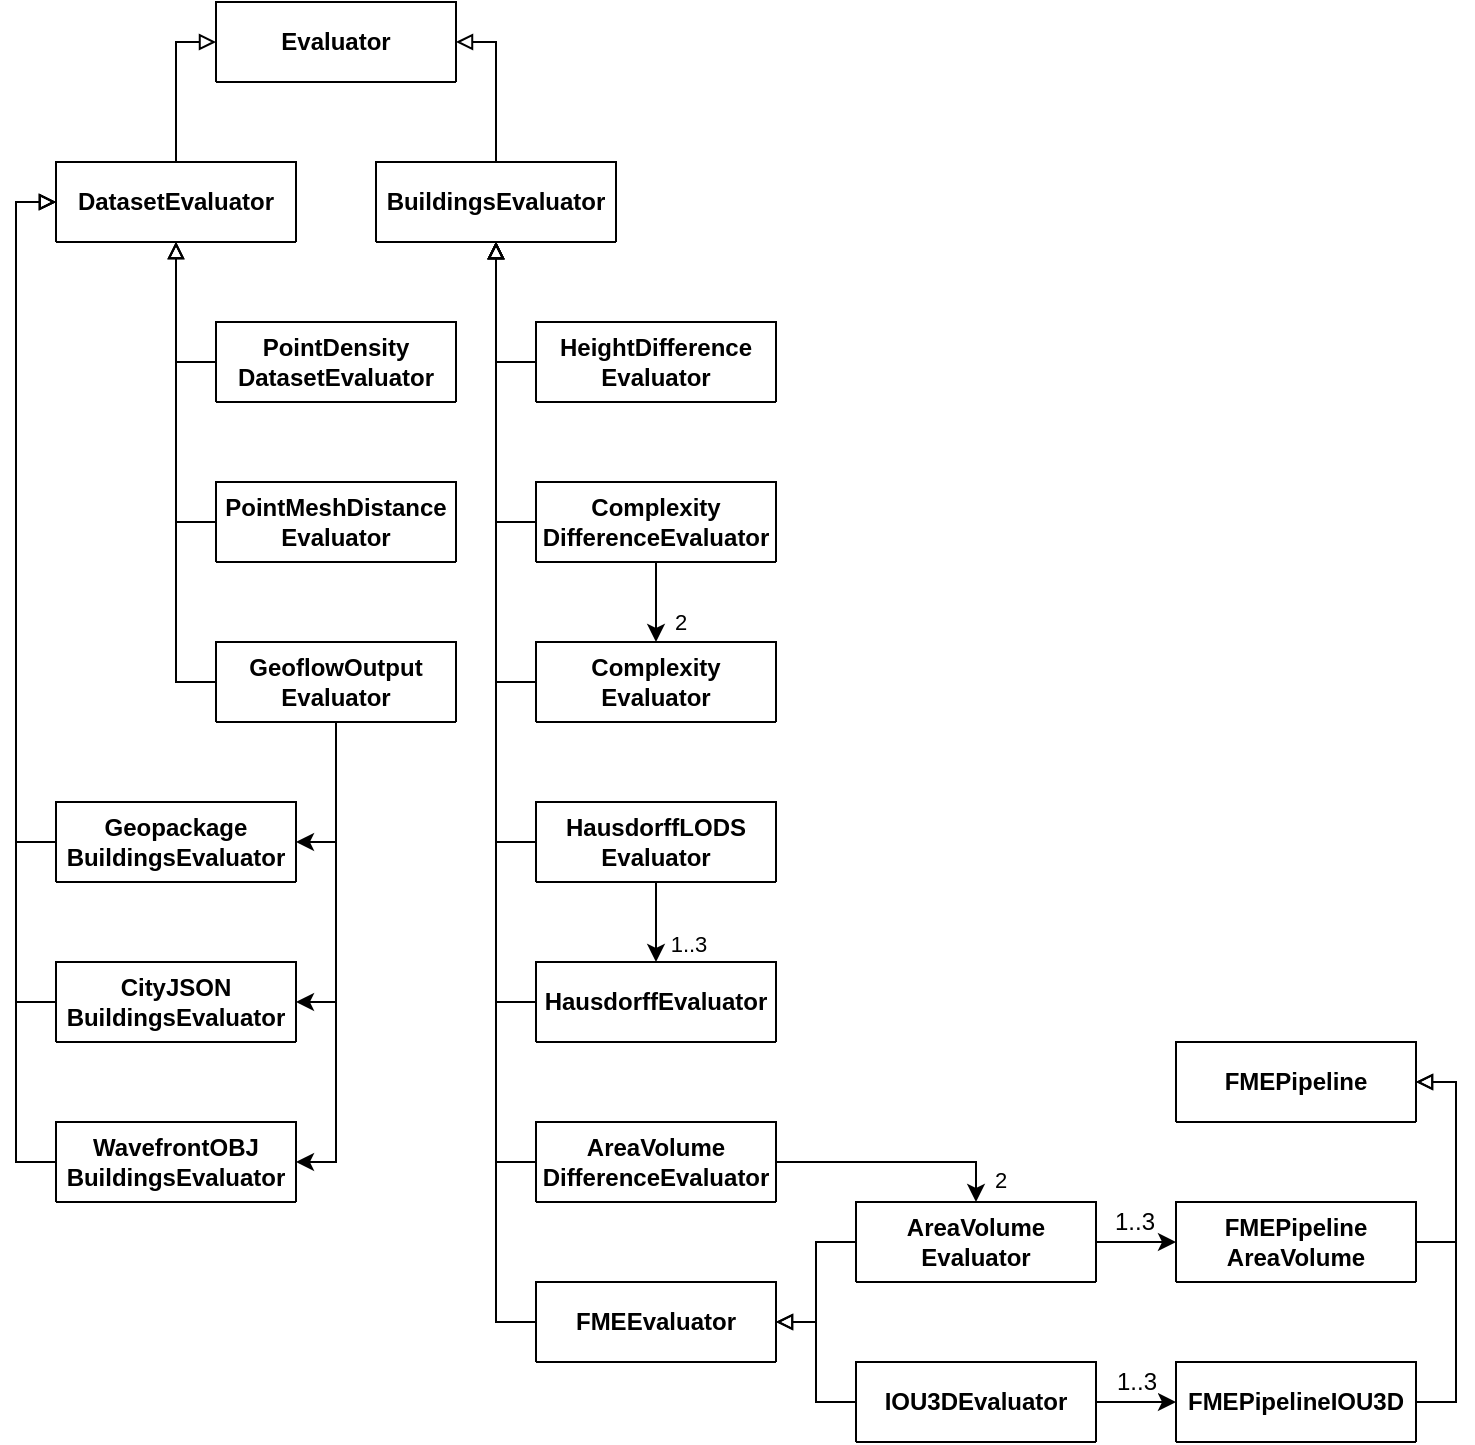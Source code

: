 <mxfile version="24.4.8" type="device">
  <diagram name="Page-1" id="tG113Dx0UTRvUsWC_VEV">
    <mxGraphModel dx="1783" dy="1024" grid="1" gridSize="10" guides="1" tooltips="1" connect="1" arrows="1" fold="1" page="1" pageScale="1" pageWidth="2336" pageHeight="1654" math="0" shadow="0">
      <root>
        <mxCell id="0" />
        <mxCell id="1" parent="0" />
        <mxCell id="yhyZuNFHsonwzHwim62v-111" style="edgeStyle=orthogonalEdgeStyle;rounded=0;orthogonalLoop=1;jettySize=auto;html=1;entryX=0.5;entryY=0;entryDx=0;entryDy=0;strokeColor=default;align=center;verticalAlign=middle;fontFamily=Helvetica;fontSize=11;fontColor=default;labelBackgroundColor=default;startArrow=block;startFill=0;endArrow=none;endFill=0;" parent="1" source="yhyZuNFHsonwzHwim62v-90" target="yhyZuNFHsonwzHwim62v-92" edge="1">
          <mxGeometry relative="1" as="geometry">
            <Array as="points">
              <mxPoint x="180" y="60" />
            </Array>
          </mxGeometry>
        </mxCell>
        <mxCell id="yhyZuNFHsonwzHwim62v-118" style="edgeStyle=orthogonalEdgeStyle;rounded=0;orthogonalLoop=1;jettySize=auto;html=1;strokeColor=default;align=center;verticalAlign=middle;fontFamily=Helvetica;fontSize=11;fontColor=default;labelBackgroundColor=default;startArrow=block;startFill=0;endArrow=none;endFill=0;" parent="1" source="yhyZuNFHsonwzHwim62v-90" target="yhyZuNFHsonwzHwim62v-91" edge="1">
          <mxGeometry relative="1" as="geometry">
            <Array as="points">
              <mxPoint x="340" y="60" />
            </Array>
          </mxGeometry>
        </mxCell>
        <mxCell id="yhyZuNFHsonwzHwim62v-90" value="&lt;b&gt;Evaluator&lt;/b&gt;" style="swimlane;fontStyle=0;childLayout=stackLayout;horizontal=1;startSize=40;fillColor=none;horizontalStack=0;resizeParent=1;resizeParentMax=0;resizeLast=0;collapsible=1;marginBottom=0;whiteSpace=wrap;html=1;" parent="1" vertex="1">
          <mxGeometry x="200" y="40" width="120" height="40" as="geometry" />
        </mxCell>
        <mxCell id="yhyZuNFHsonwzHwim62v-119" style="edgeStyle=orthogonalEdgeStyle;rounded=0;orthogonalLoop=1;jettySize=auto;html=1;strokeColor=default;align=center;verticalAlign=middle;fontFamily=Helvetica;fontSize=11;fontColor=default;labelBackgroundColor=default;startArrow=block;startFill=0;endArrow=none;endFill=0;" parent="1" source="yhyZuNFHsonwzHwim62v-91" target="yhyZuNFHsonwzHwim62v-99" edge="1">
          <mxGeometry relative="1" as="geometry">
            <Array as="points">
              <mxPoint x="340" y="220" />
            </Array>
          </mxGeometry>
        </mxCell>
        <mxCell id="yhyZuNFHsonwzHwim62v-120" style="edgeStyle=orthogonalEdgeStyle;rounded=0;orthogonalLoop=1;jettySize=auto;html=1;strokeColor=default;align=center;verticalAlign=middle;fontFamily=Helvetica;fontSize=11;fontColor=default;labelBackgroundColor=default;startArrow=block;startFill=0;endArrow=none;endFill=0;" parent="1" source="yhyZuNFHsonwzHwim62v-91" target="yhyZuNFHsonwzHwim62v-100" edge="1">
          <mxGeometry relative="1" as="geometry">
            <Array as="points">
              <mxPoint x="340" y="380" />
            </Array>
          </mxGeometry>
        </mxCell>
        <mxCell id="yhyZuNFHsonwzHwim62v-121" style="edgeStyle=orthogonalEdgeStyle;rounded=0;orthogonalLoop=1;jettySize=auto;html=1;strokeColor=default;align=center;verticalAlign=middle;fontFamily=Helvetica;fontSize=11;fontColor=default;labelBackgroundColor=default;startArrow=block;startFill=0;endArrow=none;endFill=0;" parent="1" source="yhyZuNFHsonwzHwim62v-91" target="yhyZuNFHsonwzHwim62v-101" edge="1">
          <mxGeometry relative="1" as="geometry">
            <Array as="points">
              <mxPoint x="340" y="300" />
            </Array>
          </mxGeometry>
        </mxCell>
        <mxCell id="yhyZuNFHsonwzHwim62v-122" style="edgeStyle=orthogonalEdgeStyle;rounded=0;orthogonalLoop=1;jettySize=auto;html=1;strokeColor=default;align=center;verticalAlign=middle;fontFamily=Helvetica;fontSize=11;fontColor=default;labelBackgroundColor=default;startArrow=block;startFill=0;endArrow=none;endFill=0;" parent="1" source="yhyZuNFHsonwzHwim62v-91" target="yhyZuNFHsonwzHwim62v-102" edge="1">
          <mxGeometry relative="1" as="geometry">
            <Array as="points">
              <mxPoint x="340" y="460" />
            </Array>
          </mxGeometry>
        </mxCell>
        <mxCell id="yhyZuNFHsonwzHwim62v-123" style="edgeStyle=orthogonalEdgeStyle;rounded=0;orthogonalLoop=1;jettySize=auto;html=1;strokeColor=default;align=center;verticalAlign=middle;fontFamily=Helvetica;fontSize=11;fontColor=default;labelBackgroundColor=default;startArrow=block;startFill=0;endArrow=none;endFill=0;" parent="1" source="yhyZuNFHsonwzHwim62v-91" target="yhyZuNFHsonwzHwim62v-103" edge="1">
          <mxGeometry relative="1" as="geometry">
            <Array as="points">
              <mxPoint x="340" y="540" />
            </Array>
          </mxGeometry>
        </mxCell>
        <mxCell id="yhyZuNFHsonwzHwim62v-124" style="edgeStyle=orthogonalEdgeStyle;rounded=0;orthogonalLoop=1;jettySize=auto;html=1;endArrow=none;endFill=0;startArrow=block;startFill=0;" parent="1" source="yhyZuNFHsonwzHwim62v-91" target="yhyZuNFHsonwzHwim62v-104" edge="1">
          <mxGeometry relative="1" as="geometry">
            <Array as="points">
              <mxPoint x="340" y="620" />
            </Array>
          </mxGeometry>
        </mxCell>
        <mxCell id="yhyZuNFHsonwzHwim62v-125" style="edgeStyle=orthogonalEdgeStyle;rounded=0;orthogonalLoop=1;jettySize=auto;html=1;startArrow=block;startFill=0;endArrow=none;endFill=0;" parent="1" source="yhyZuNFHsonwzHwim62v-91" target="yhyZuNFHsonwzHwim62v-105" edge="1">
          <mxGeometry relative="1" as="geometry">
            <Array as="points">
              <mxPoint x="340" y="700" />
            </Array>
          </mxGeometry>
        </mxCell>
        <mxCell id="yhyZuNFHsonwzHwim62v-91" value="&lt;b&gt;BuildingsEvaluator&lt;/b&gt;" style="swimlane;fontStyle=0;childLayout=stackLayout;horizontal=1;startSize=40;fillColor=none;horizontalStack=0;resizeParent=1;resizeParentMax=0;resizeLast=0;collapsible=1;marginBottom=0;whiteSpace=wrap;html=1;" parent="1" vertex="1">
          <mxGeometry x="280" y="120" width="120" height="40" as="geometry" />
        </mxCell>
        <mxCell id="yhyZuNFHsonwzHwim62v-112" style="edgeStyle=orthogonalEdgeStyle;rounded=0;orthogonalLoop=1;jettySize=auto;html=1;strokeColor=default;align=center;verticalAlign=middle;fontFamily=Helvetica;fontSize=11;fontColor=default;labelBackgroundColor=default;startArrow=block;startFill=0;endArrow=none;endFill=0;" parent="1" source="yhyZuNFHsonwzHwim62v-92" target="yhyZuNFHsonwzHwim62v-93" edge="1">
          <mxGeometry relative="1" as="geometry">
            <Array as="points">
              <mxPoint x="180" y="220" />
            </Array>
          </mxGeometry>
        </mxCell>
        <mxCell id="yhyZuNFHsonwzHwim62v-113" style="edgeStyle=orthogonalEdgeStyle;rounded=0;orthogonalLoop=1;jettySize=auto;html=1;strokeColor=default;align=center;verticalAlign=middle;fontFamily=Helvetica;fontSize=11;fontColor=default;labelBackgroundColor=default;startArrow=block;startFill=0;endArrow=none;endFill=0;" parent="1" source="yhyZuNFHsonwzHwim62v-92" target="yhyZuNFHsonwzHwim62v-94" edge="1">
          <mxGeometry relative="1" as="geometry">
            <Array as="points">
              <mxPoint x="180" y="300" />
            </Array>
          </mxGeometry>
        </mxCell>
        <mxCell id="yhyZuNFHsonwzHwim62v-114" style="edgeStyle=orthogonalEdgeStyle;rounded=0;orthogonalLoop=1;jettySize=auto;html=1;strokeColor=default;align=center;verticalAlign=middle;fontFamily=Helvetica;fontSize=11;fontColor=default;labelBackgroundColor=default;startArrow=block;startFill=0;endArrow=none;endFill=0;" parent="1" source="yhyZuNFHsonwzHwim62v-92" target="yhyZuNFHsonwzHwim62v-95" edge="1">
          <mxGeometry relative="1" as="geometry">
            <Array as="points">
              <mxPoint x="180" y="380" />
            </Array>
          </mxGeometry>
        </mxCell>
        <mxCell id="yhyZuNFHsonwzHwim62v-115" style="edgeStyle=orthogonalEdgeStyle;rounded=0;orthogonalLoop=1;jettySize=auto;html=1;strokeColor=default;align=center;verticalAlign=middle;fontFamily=Helvetica;fontSize=11;fontColor=default;labelBackgroundColor=default;startArrow=block;startFill=0;endArrow=none;endFill=0;" parent="1" source="yhyZuNFHsonwzHwim62v-92" target="yhyZuNFHsonwzHwim62v-96" edge="1">
          <mxGeometry relative="1" as="geometry">
            <Array as="points">
              <mxPoint x="100" y="140" />
              <mxPoint x="100" y="460.0" />
            </Array>
          </mxGeometry>
        </mxCell>
        <mxCell id="yhyZuNFHsonwzHwim62v-116" style="edgeStyle=orthogonalEdgeStyle;rounded=0;orthogonalLoop=1;jettySize=auto;html=1;strokeColor=default;align=center;verticalAlign=middle;fontFamily=Helvetica;fontSize=11;fontColor=default;labelBackgroundColor=default;startArrow=block;startFill=0;endArrow=none;endFill=0;" parent="1" source="yhyZuNFHsonwzHwim62v-92" target="yhyZuNFHsonwzHwim62v-97" edge="1">
          <mxGeometry relative="1" as="geometry">
            <Array as="points">
              <mxPoint x="100" y="140" />
              <mxPoint x="100" y="540" />
            </Array>
          </mxGeometry>
        </mxCell>
        <mxCell id="yhyZuNFHsonwzHwim62v-117" style="edgeStyle=orthogonalEdgeStyle;rounded=0;orthogonalLoop=1;jettySize=auto;html=1;strokeColor=default;align=center;verticalAlign=middle;fontFamily=Helvetica;fontSize=11;fontColor=default;labelBackgroundColor=default;startArrow=block;startFill=0;endArrow=none;endFill=0;" parent="1" source="yhyZuNFHsonwzHwim62v-92" target="yhyZuNFHsonwzHwim62v-98" edge="1">
          <mxGeometry relative="1" as="geometry">
            <Array as="points">
              <mxPoint x="100" y="140" />
              <mxPoint x="100" y="620" />
            </Array>
          </mxGeometry>
        </mxCell>
        <mxCell id="yhyZuNFHsonwzHwim62v-92" value="&lt;b&gt;DatasetEvaluator&lt;/b&gt;" style="swimlane;fontStyle=0;childLayout=stackLayout;horizontal=1;startSize=40;fillColor=none;horizontalStack=0;resizeParent=1;resizeParentMax=0;resizeLast=0;collapsible=1;marginBottom=0;whiteSpace=wrap;html=1;" parent="1" vertex="1">
          <mxGeometry x="120" y="120" width="120" height="40" as="geometry" />
        </mxCell>
        <mxCell id="yhyZuNFHsonwzHwim62v-93" value="&lt;b&gt;PointDensity&lt;/b&gt;&lt;div&gt;&lt;b&gt;DatasetEvaluator&lt;/b&gt;&lt;/div&gt;" style="swimlane;fontStyle=0;childLayout=stackLayout;horizontal=1;startSize=40;fillColor=none;horizontalStack=0;resizeParent=1;resizeParentMax=0;resizeLast=0;collapsible=1;marginBottom=0;whiteSpace=wrap;html=1;" parent="1" vertex="1">
          <mxGeometry x="200" y="200" width="120" height="40" as="geometry" />
        </mxCell>
        <mxCell id="yhyZuNFHsonwzHwim62v-94" value="&lt;b&gt;PointMeshDistance&lt;/b&gt;&lt;div&gt;&lt;b&gt;Evaluator&lt;/b&gt;&lt;/div&gt;" style="swimlane;fontStyle=0;childLayout=stackLayout;horizontal=1;startSize=40;fillColor=none;horizontalStack=0;resizeParent=1;resizeParentMax=0;resizeLast=0;collapsible=1;marginBottom=0;whiteSpace=wrap;html=1;" parent="1" vertex="1">
          <mxGeometry x="200" y="280" width="120" height="40" as="geometry" />
        </mxCell>
        <mxCell id="yhyZuNFHsonwzHwim62v-190" style="edgeStyle=orthogonalEdgeStyle;rounded=0;orthogonalLoop=1;jettySize=auto;html=1;" parent="1" source="yhyZuNFHsonwzHwim62v-95" target="yhyZuNFHsonwzHwim62v-96" edge="1">
          <mxGeometry relative="1" as="geometry">
            <Array as="points">
              <mxPoint x="260" y="460" />
            </Array>
          </mxGeometry>
        </mxCell>
        <mxCell id="yhyZuNFHsonwzHwim62v-191" style="edgeStyle=orthogonalEdgeStyle;rounded=0;orthogonalLoop=1;jettySize=auto;html=1;" parent="1" source="yhyZuNFHsonwzHwim62v-95" target="yhyZuNFHsonwzHwim62v-97" edge="1">
          <mxGeometry relative="1" as="geometry">
            <Array as="points">
              <mxPoint x="260" y="540" />
            </Array>
          </mxGeometry>
        </mxCell>
        <mxCell id="yhyZuNFHsonwzHwim62v-192" style="edgeStyle=orthogonalEdgeStyle;rounded=0;orthogonalLoop=1;jettySize=auto;html=1;" parent="1" source="yhyZuNFHsonwzHwim62v-95" target="yhyZuNFHsonwzHwim62v-98" edge="1">
          <mxGeometry relative="1" as="geometry">
            <Array as="points">
              <mxPoint x="260" y="620" />
            </Array>
          </mxGeometry>
        </mxCell>
        <mxCell id="yhyZuNFHsonwzHwim62v-95" value="&lt;b&gt;GeoflowOutput&lt;/b&gt;&lt;div&gt;&lt;b&gt;Evaluator&lt;/b&gt;&lt;/div&gt;" style="swimlane;fontStyle=0;childLayout=stackLayout;horizontal=1;startSize=40;fillColor=none;horizontalStack=0;resizeParent=1;resizeParentMax=0;resizeLast=0;collapsible=1;marginBottom=0;whiteSpace=wrap;html=1;" parent="1" vertex="1">
          <mxGeometry x="200" y="360" width="120" height="40" as="geometry" />
        </mxCell>
        <mxCell id="yhyZuNFHsonwzHwim62v-96" value="&lt;b&gt;Geopackage&lt;/b&gt;&lt;div&gt;&lt;b&gt;BuildingsEvaluator&lt;/b&gt;&lt;/div&gt;" style="swimlane;fontStyle=0;childLayout=stackLayout;horizontal=1;startSize=40;fillColor=none;horizontalStack=0;resizeParent=1;resizeParentMax=0;resizeLast=0;collapsible=1;marginBottom=0;whiteSpace=wrap;html=1;" parent="1" vertex="1">
          <mxGeometry x="120" y="440" width="120" height="40" as="geometry" />
        </mxCell>
        <mxCell id="yhyZuNFHsonwzHwim62v-97" value="&lt;b&gt;CityJSON&lt;/b&gt;&lt;div&gt;&lt;b&gt;BuildingsEvaluator&lt;/b&gt;&lt;/div&gt;" style="swimlane;fontStyle=0;childLayout=stackLayout;horizontal=1;startSize=40;fillColor=none;horizontalStack=0;resizeParent=1;resizeParentMax=0;resizeLast=0;collapsible=1;marginBottom=0;whiteSpace=wrap;html=1;" parent="1" vertex="1">
          <mxGeometry x="120" y="520" width="120" height="40" as="geometry" />
        </mxCell>
        <mxCell id="yhyZuNFHsonwzHwim62v-98" value="&lt;b&gt;WavefrontOBJ&lt;/b&gt;&lt;div&gt;&lt;b&gt;BuildingsEvaluator&lt;/b&gt;&lt;/div&gt;" style="swimlane;fontStyle=0;childLayout=stackLayout;horizontal=1;startSize=40;fillColor=none;horizontalStack=0;resizeParent=1;resizeParentMax=0;resizeLast=0;collapsible=1;marginBottom=0;whiteSpace=wrap;html=1;" parent="1" vertex="1">
          <mxGeometry x="120" y="600" width="120" height="40" as="geometry" />
        </mxCell>
        <mxCell id="yhyZuNFHsonwzHwim62v-99" value="&lt;b&gt;HeightDifference&lt;/b&gt;&lt;div&gt;&lt;b&gt;Evaluator&lt;/b&gt;&lt;/div&gt;" style="swimlane;fontStyle=0;childLayout=stackLayout;horizontal=1;startSize=40;fillColor=none;horizontalStack=0;resizeParent=1;resizeParentMax=0;resizeLast=0;collapsible=1;marginBottom=0;whiteSpace=wrap;html=1;" parent="1" vertex="1">
          <mxGeometry x="360" y="200" width="120" height="40" as="geometry" />
        </mxCell>
        <mxCell id="yhyZuNFHsonwzHwim62v-100" value="&lt;b&gt;Complexity&lt;/b&gt;&lt;div&gt;&lt;b&gt;Evaluator&lt;/b&gt;&lt;/div&gt;" style="swimlane;fontStyle=0;childLayout=stackLayout;horizontal=1;startSize=40;fillColor=none;horizontalStack=0;resizeParent=1;resizeParentMax=0;resizeLast=0;collapsible=1;marginBottom=0;whiteSpace=wrap;html=1;" parent="1" vertex="1">
          <mxGeometry x="360" y="360" width="120" height="40" as="geometry" />
        </mxCell>
        <mxCell id="yhyZuNFHsonwzHwim62v-137" style="edgeStyle=orthogonalEdgeStyle;rounded=0;orthogonalLoop=1;jettySize=auto;html=1;" parent="1" source="yhyZuNFHsonwzHwim62v-101" target="yhyZuNFHsonwzHwim62v-100" edge="1">
          <mxGeometry relative="1" as="geometry" />
        </mxCell>
        <mxCell id="yhyZuNFHsonwzHwim62v-187" value="2" style="edgeLabel;html=1;align=center;verticalAlign=middle;resizable=0;points=[];" parent="yhyZuNFHsonwzHwim62v-137" vertex="1" connectable="0">
          <mxGeometry x="0.537" y="1" relative="1" as="geometry">
            <mxPoint x="11" y="-1" as="offset" />
          </mxGeometry>
        </mxCell>
        <mxCell id="yhyZuNFHsonwzHwim62v-101" value="&lt;b&gt;Complexity&lt;/b&gt;&lt;div&gt;&lt;b&gt;DifferenceEvaluator&lt;/b&gt;&lt;/div&gt;" style="swimlane;fontStyle=0;childLayout=stackLayout;horizontal=1;startSize=40;fillColor=none;horizontalStack=0;resizeParent=1;resizeParentMax=0;resizeLast=0;collapsible=1;marginBottom=0;whiteSpace=wrap;html=1;" parent="1" vertex="1">
          <mxGeometry x="360" y="280" width="120" height="40" as="geometry" />
        </mxCell>
        <mxCell id="yhyZuNFHsonwzHwim62v-135" style="edgeStyle=orthogonalEdgeStyle;rounded=0;orthogonalLoop=1;jettySize=auto;html=1;entryX=0.5;entryY=0;entryDx=0;entryDy=0;" parent="1" source="yhyZuNFHsonwzHwim62v-102" target="yhyZuNFHsonwzHwim62v-103" edge="1">
          <mxGeometry relative="1" as="geometry" />
        </mxCell>
        <mxCell id="yhyZuNFHsonwzHwim62v-186" value="1..3" style="edgeLabel;html=1;align=center;verticalAlign=middle;resizable=0;points=[];" parent="yhyZuNFHsonwzHwim62v-135" vertex="1" connectable="0">
          <mxGeometry x="0.519" relative="1" as="geometry">
            <mxPoint x="16" as="offset" />
          </mxGeometry>
        </mxCell>
        <mxCell id="yhyZuNFHsonwzHwim62v-102" value="&lt;b&gt;HausdorffLODS&lt;/b&gt;&lt;div&gt;&lt;b&gt;Evaluator&lt;/b&gt;&lt;/div&gt;" style="swimlane;fontStyle=0;childLayout=stackLayout;horizontal=1;startSize=40;fillColor=none;horizontalStack=0;resizeParent=1;resizeParentMax=0;resizeLast=0;collapsible=1;marginBottom=0;whiteSpace=wrap;html=1;" parent="1" vertex="1">
          <mxGeometry x="360" y="440" width="120" height="40" as="geometry" />
        </mxCell>
        <mxCell id="yhyZuNFHsonwzHwim62v-103" value="&lt;b&gt;HausdorffEvaluator&lt;/b&gt;" style="swimlane;fontStyle=0;childLayout=stackLayout;horizontal=1;startSize=40;fillColor=none;horizontalStack=0;resizeParent=1;resizeParentMax=0;resizeLast=0;collapsible=1;marginBottom=0;whiteSpace=wrap;html=1;" parent="1" vertex="1">
          <mxGeometry x="360" y="520" width="120" height="40" as="geometry" />
        </mxCell>
        <mxCell id="yhyZuNFHsonwzHwim62v-136" style="edgeStyle=orthogonalEdgeStyle;rounded=0;orthogonalLoop=1;jettySize=auto;html=1;" parent="1" source="yhyZuNFHsonwzHwim62v-104" target="yhyZuNFHsonwzHwim62v-106" edge="1">
          <mxGeometry relative="1" as="geometry">
            <Array as="points">
              <mxPoint x="580" y="620" />
            </Array>
          </mxGeometry>
        </mxCell>
        <mxCell id="yhyZuNFHsonwzHwim62v-185" value="2" style="edgeLabel;html=1;align=center;verticalAlign=middle;resizable=0;points=[];" parent="yhyZuNFHsonwzHwim62v-136" vertex="1" connectable="0">
          <mxGeometry x="0.541" y="-1" relative="1" as="geometry">
            <mxPoint x="19" y="8" as="offset" />
          </mxGeometry>
        </mxCell>
        <mxCell id="yhyZuNFHsonwzHwim62v-104" value="&lt;b&gt;AreaVolume&lt;/b&gt;&lt;div&gt;&lt;b&gt;DifferenceEvaluator&lt;/b&gt;&lt;/div&gt;" style="swimlane;fontStyle=0;childLayout=stackLayout;horizontal=1;startSize=40;fillColor=none;horizontalStack=0;resizeParent=1;resizeParentMax=0;resizeLast=0;collapsible=1;marginBottom=0;whiteSpace=wrap;html=1;" parent="1" vertex="1">
          <mxGeometry x="360" y="600" width="120" height="40" as="geometry" />
        </mxCell>
        <mxCell id="yhyZuNFHsonwzHwim62v-105" value="&lt;b&gt;FMEEvaluator&lt;/b&gt;" style="swimlane;fontStyle=0;childLayout=stackLayout;horizontal=1;startSize=40;fillColor=none;horizontalStack=0;resizeParent=1;resizeParentMax=0;resizeLast=0;collapsible=1;marginBottom=0;whiteSpace=wrap;html=1;" parent="1" vertex="1">
          <mxGeometry x="360" y="680" width="120" height="40" as="geometry" />
        </mxCell>
        <mxCell id="yhyZuNFHsonwzHwim62v-130" style="edgeStyle=orthogonalEdgeStyle;rounded=0;orthogonalLoop=1;jettySize=auto;html=1;endArrow=block;endFill=0;" parent="1" source="yhyZuNFHsonwzHwim62v-106" target="yhyZuNFHsonwzHwim62v-105" edge="1">
          <mxGeometry relative="1" as="geometry" />
        </mxCell>
        <mxCell id="yhyZuNFHsonwzHwim62v-133" style="edgeStyle=orthogonalEdgeStyle;rounded=0;orthogonalLoop=1;jettySize=auto;html=1;" parent="1" source="yhyZuNFHsonwzHwim62v-106" target="yhyZuNFHsonwzHwim62v-108" edge="1">
          <mxGeometry relative="1" as="geometry" />
        </mxCell>
        <mxCell id="yhyZuNFHsonwzHwim62v-183" value="&lt;font style=&quot;font-size: 12px;&quot;&gt;1..3&lt;/font&gt;" style="edgeLabel;html=1;align=center;verticalAlign=middle;resizable=0;points=[];" parent="yhyZuNFHsonwzHwim62v-133" vertex="1" connectable="0">
          <mxGeometry x="-0.058" y="1" relative="1" as="geometry">
            <mxPoint y="-9" as="offset" />
          </mxGeometry>
        </mxCell>
        <mxCell id="yhyZuNFHsonwzHwim62v-106" value="&lt;b&gt;AreaVolume&lt;/b&gt;&lt;div&gt;&lt;b&gt;Evaluator&lt;/b&gt;&lt;/div&gt;" style="swimlane;fontStyle=0;childLayout=stackLayout;horizontal=1;startSize=40;fillColor=none;horizontalStack=0;resizeParent=1;resizeParentMax=0;resizeLast=0;collapsible=1;marginBottom=0;whiteSpace=wrap;html=1;" parent="1" vertex="1">
          <mxGeometry x="520" y="640" width="120" height="40" as="geometry" />
        </mxCell>
        <mxCell id="yhyZuNFHsonwzHwim62v-131" style="edgeStyle=orthogonalEdgeStyle;rounded=0;orthogonalLoop=1;jettySize=auto;html=1;endArrow=block;endFill=0;" parent="1" source="yhyZuNFHsonwzHwim62v-107" target="yhyZuNFHsonwzHwim62v-105" edge="1">
          <mxGeometry relative="1" as="geometry" />
        </mxCell>
        <mxCell id="yhyZuNFHsonwzHwim62v-134" style="edgeStyle=orthogonalEdgeStyle;rounded=0;orthogonalLoop=1;jettySize=auto;html=1;" parent="1" source="yhyZuNFHsonwzHwim62v-107" target="yhyZuNFHsonwzHwim62v-109" edge="1">
          <mxGeometry relative="1" as="geometry" />
        </mxCell>
        <mxCell id="yhyZuNFHsonwzHwim62v-184" value="&lt;font style=&quot;font-size: 12px;&quot;&gt;1..3&lt;/font&gt;" style="edgeLabel;html=1;align=center;verticalAlign=middle;resizable=0;points=[];" parent="yhyZuNFHsonwzHwim62v-134" vertex="1" connectable="0">
          <mxGeometry x="0.397" y="-1" relative="1" as="geometry">
            <mxPoint x="-8" y="-11" as="offset" />
          </mxGeometry>
        </mxCell>
        <mxCell id="yhyZuNFHsonwzHwim62v-107" value="&lt;b&gt;IOU3DEvaluator&lt;/b&gt;" style="swimlane;fontStyle=0;childLayout=stackLayout;horizontal=1;startSize=40;fillColor=none;horizontalStack=0;resizeParent=1;resizeParentMax=0;resizeLast=0;collapsible=1;marginBottom=0;whiteSpace=wrap;html=1;" parent="1" vertex="1">
          <mxGeometry x="520" y="720" width="120" height="40" as="geometry" />
        </mxCell>
        <mxCell id="yhyZuNFHsonwzHwim62v-128" style="edgeStyle=orthogonalEdgeStyle;rounded=0;orthogonalLoop=1;jettySize=auto;html=1;endArrow=block;endFill=0;" parent="1" source="yhyZuNFHsonwzHwim62v-108" target="yhyZuNFHsonwzHwim62v-110" edge="1">
          <mxGeometry relative="1" as="geometry">
            <Array as="points">
              <mxPoint x="820" y="660" />
              <mxPoint x="820" y="580" />
            </Array>
          </mxGeometry>
        </mxCell>
        <mxCell id="yhyZuNFHsonwzHwim62v-108" value="&lt;b&gt;FMEPipeline&lt;/b&gt;&lt;div&gt;&lt;b&gt;AreaVolume&lt;/b&gt;&lt;/div&gt;" style="swimlane;fontStyle=0;childLayout=stackLayout;horizontal=1;startSize=40;fillColor=none;horizontalStack=0;resizeParent=1;resizeParentMax=0;resizeLast=0;collapsible=1;marginBottom=0;whiteSpace=wrap;html=1;" parent="1" vertex="1">
          <mxGeometry x="680" y="640" width="120" height="40" as="geometry" />
        </mxCell>
        <mxCell id="yhyZuNFHsonwzHwim62v-129" style="edgeStyle=orthogonalEdgeStyle;rounded=0;orthogonalLoop=1;jettySize=auto;html=1;endArrow=block;endFill=0;" parent="1" source="yhyZuNFHsonwzHwim62v-109" target="yhyZuNFHsonwzHwim62v-110" edge="1">
          <mxGeometry relative="1" as="geometry">
            <Array as="points">
              <mxPoint x="820" y="740" />
              <mxPoint x="820" y="580" />
            </Array>
          </mxGeometry>
        </mxCell>
        <mxCell id="yhyZuNFHsonwzHwim62v-109" value="&lt;b&gt;FMEPipelineIOU3D&lt;/b&gt;" style="swimlane;fontStyle=0;childLayout=stackLayout;horizontal=1;startSize=40;fillColor=none;horizontalStack=0;resizeParent=1;resizeParentMax=0;resizeLast=0;collapsible=1;marginBottom=0;whiteSpace=wrap;html=1;" parent="1" vertex="1">
          <mxGeometry x="680" y="720" width="120" height="40" as="geometry" />
        </mxCell>
        <mxCell id="yhyZuNFHsonwzHwim62v-110" value="&lt;b&gt;FMEPipeline&lt;/b&gt;" style="swimlane;fontStyle=0;childLayout=stackLayout;horizontal=1;startSize=40;fillColor=none;horizontalStack=0;resizeParent=1;resizeParentMax=0;resizeLast=0;collapsible=1;marginBottom=0;whiteSpace=wrap;html=1;" parent="1" vertex="1">
          <mxGeometry x="680" y="560" width="120" height="40" as="geometry" />
        </mxCell>
      </root>
    </mxGraphModel>
  </diagram>
</mxfile>
